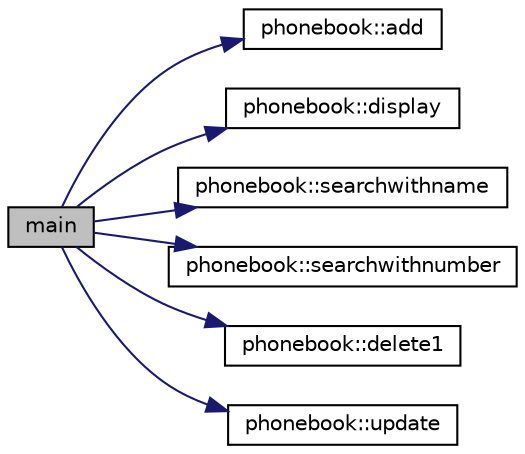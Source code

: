 digraph "main"
{
  edge [fontname="Helvetica",fontsize="10",labelfontname="Helvetica",labelfontsize="10"];
  node [fontname="Helvetica",fontsize="10",shape=record];
  rankdir="LR";
  Node0 [label="main",height=0.2,width=0.4,color="black", fillcolor="grey75", style="filled", fontcolor="black"];
  Node0 -> Node1 [color="midnightblue",fontsize="10",style="solid",fontname="Helvetica"];
  Node1 [label="phonebook::add",height=0.2,width=0.4,color="black", fillcolor="white", style="filled",URL="$classphonebook.html#a67ce55f31adef5dc1ccee06133c98869",tooltip="This method creates a memory for structure variable and takes input from user and add it to our linke..."];
  Node0 -> Node2 [color="midnightblue",fontsize="10",style="solid",fontname="Helvetica"];
  Node2 [label="phonebook::display",height=0.2,width=0.4,color="black", fillcolor="white", style="filled",URL="$classphonebook.html#a5780611b28d627a104ccb6fdd3e47992",tooltip="This method is used to display contacts i:e the content of our linked list. "];
  Node0 -> Node3 [color="midnightblue",fontsize="10",style="solid",fontname="Helvetica"];
  Node3 [label="phonebook::searchwithname",height=0.2,width=0.4,color="black", fillcolor="white", style="filled",URL="$classphonebook.html#a35586be10b9aa0145034358429541f54",tooltip="This method is used to search a contact with specific name. "];
  Node0 -> Node4 [color="midnightblue",fontsize="10",style="solid",fontname="Helvetica"];
  Node4 [label="phonebook::searchwithnumber",height=0.2,width=0.4,color="black", fillcolor="white", style="filled",URL="$classphonebook.html#ad2233d9b14626eb17ffe1ae7d2ea0583",tooltip="This method is used to search a contact with a number. "];
  Node0 -> Node5 [color="midnightblue",fontsize="10",style="solid",fontname="Helvetica"];
  Node5 [label="phonebook::delete1",height=0.2,width=0.4,color="black", fillcolor="white", style="filled",URL="$classphonebook.html#a4b115240b2b29f8bfa2e46bab87bec4d",tooltip="This method is used to delete a contact from linked list. "];
  Node0 -> Node6 [color="midnightblue",fontsize="10",style="solid",fontname="Helvetica"];
  Node6 [label="phonebook::update",height=0.2,width=0.4,color="black", fillcolor="white", style="filled",URL="$classphonebook.html#a6298dc6538764b84ee5c8a868747946e",tooltip="This method is used to update/edit a contact details. "];
}
